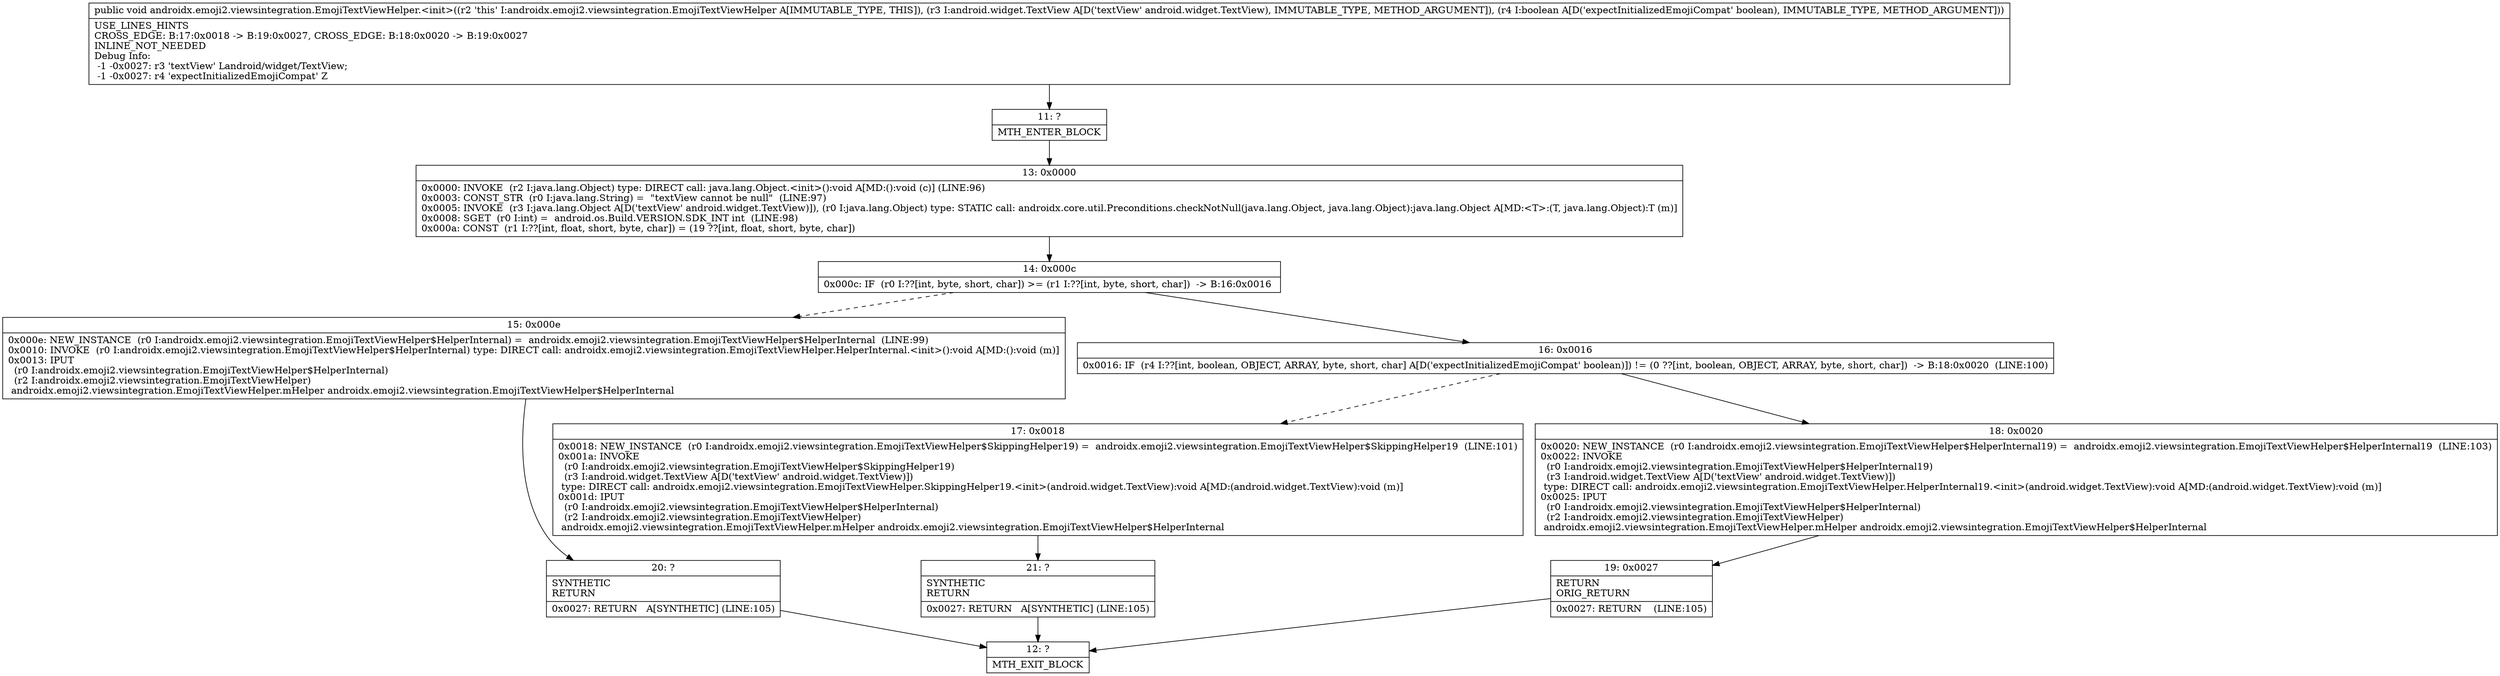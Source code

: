 digraph "CFG forandroidx.emoji2.viewsintegration.EmojiTextViewHelper.\<init\>(Landroid\/widget\/TextView;Z)V" {
Node_11 [shape=record,label="{11\:\ ?|MTH_ENTER_BLOCK\l}"];
Node_13 [shape=record,label="{13\:\ 0x0000|0x0000: INVOKE  (r2 I:java.lang.Object) type: DIRECT call: java.lang.Object.\<init\>():void A[MD:():void (c)] (LINE:96)\l0x0003: CONST_STR  (r0 I:java.lang.String) =  \"textView cannot be null\"  (LINE:97)\l0x0005: INVOKE  (r3 I:java.lang.Object A[D('textView' android.widget.TextView)]), (r0 I:java.lang.Object) type: STATIC call: androidx.core.util.Preconditions.checkNotNull(java.lang.Object, java.lang.Object):java.lang.Object A[MD:\<T\>:(T, java.lang.Object):T (m)]\l0x0008: SGET  (r0 I:int) =  android.os.Build.VERSION.SDK_INT int  (LINE:98)\l0x000a: CONST  (r1 I:??[int, float, short, byte, char]) = (19 ??[int, float, short, byte, char]) \l}"];
Node_14 [shape=record,label="{14\:\ 0x000c|0x000c: IF  (r0 I:??[int, byte, short, char]) \>= (r1 I:??[int, byte, short, char])  \-\> B:16:0x0016 \l}"];
Node_15 [shape=record,label="{15\:\ 0x000e|0x000e: NEW_INSTANCE  (r0 I:androidx.emoji2.viewsintegration.EmojiTextViewHelper$HelperInternal) =  androidx.emoji2.viewsintegration.EmojiTextViewHelper$HelperInternal  (LINE:99)\l0x0010: INVOKE  (r0 I:androidx.emoji2.viewsintegration.EmojiTextViewHelper$HelperInternal) type: DIRECT call: androidx.emoji2.viewsintegration.EmojiTextViewHelper.HelperInternal.\<init\>():void A[MD:():void (m)]\l0x0013: IPUT  \l  (r0 I:androidx.emoji2.viewsintegration.EmojiTextViewHelper$HelperInternal)\l  (r2 I:androidx.emoji2.viewsintegration.EmojiTextViewHelper)\l androidx.emoji2.viewsintegration.EmojiTextViewHelper.mHelper androidx.emoji2.viewsintegration.EmojiTextViewHelper$HelperInternal \l}"];
Node_20 [shape=record,label="{20\:\ ?|SYNTHETIC\lRETURN\l|0x0027: RETURN   A[SYNTHETIC] (LINE:105)\l}"];
Node_12 [shape=record,label="{12\:\ ?|MTH_EXIT_BLOCK\l}"];
Node_16 [shape=record,label="{16\:\ 0x0016|0x0016: IF  (r4 I:??[int, boolean, OBJECT, ARRAY, byte, short, char] A[D('expectInitializedEmojiCompat' boolean)]) != (0 ??[int, boolean, OBJECT, ARRAY, byte, short, char])  \-\> B:18:0x0020  (LINE:100)\l}"];
Node_17 [shape=record,label="{17\:\ 0x0018|0x0018: NEW_INSTANCE  (r0 I:androidx.emoji2.viewsintegration.EmojiTextViewHelper$SkippingHelper19) =  androidx.emoji2.viewsintegration.EmojiTextViewHelper$SkippingHelper19  (LINE:101)\l0x001a: INVOKE  \l  (r0 I:androidx.emoji2.viewsintegration.EmojiTextViewHelper$SkippingHelper19)\l  (r3 I:android.widget.TextView A[D('textView' android.widget.TextView)])\l type: DIRECT call: androidx.emoji2.viewsintegration.EmojiTextViewHelper.SkippingHelper19.\<init\>(android.widget.TextView):void A[MD:(android.widget.TextView):void (m)]\l0x001d: IPUT  \l  (r0 I:androidx.emoji2.viewsintegration.EmojiTextViewHelper$HelperInternal)\l  (r2 I:androidx.emoji2.viewsintegration.EmojiTextViewHelper)\l androidx.emoji2.viewsintegration.EmojiTextViewHelper.mHelper androidx.emoji2.viewsintegration.EmojiTextViewHelper$HelperInternal \l}"];
Node_21 [shape=record,label="{21\:\ ?|SYNTHETIC\lRETURN\l|0x0027: RETURN   A[SYNTHETIC] (LINE:105)\l}"];
Node_18 [shape=record,label="{18\:\ 0x0020|0x0020: NEW_INSTANCE  (r0 I:androidx.emoji2.viewsintegration.EmojiTextViewHelper$HelperInternal19) =  androidx.emoji2.viewsintegration.EmojiTextViewHelper$HelperInternal19  (LINE:103)\l0x0022: INVOKE  \l  (r0 I:androidx.emoji2.viewsintegration.EmojiTextViewHelper$HelperInternal19)\l  (r3 I:android.widget.TextView A[D('textView' android.widget.TextView)])\l type: DIRECT call: androidx.emoji2.viewsintegration.EmojiTextViewHelper.HelperInternal19.\<init\>(android.widget.TextView):void A[MD:(android.widget.TextView):void (m)]\l0x0025: IPUT  \l  (r0 I:androidx.emoji2.viewsintegration.EmojiTextViewHelper$HelperInternal)\l  (r2 I:androidx.emoji2.viewsintegration.EmojiTextViewHelper)\l androidx.emoji2.viewsintegration.EmojiTextViewHelper.mHelper androidx.emoji2.viewsintegration.EmojiTextViewHelper$HelperInternal \l}"];
Node_19 [shape=record,label="{19\:\ 0x0027|RETURN\lORIG_RETURN\l|0x0027: RETURN    (LINE:105)\l}"];
MethodNode[shape=record,label="{public void androidx.emoji2.viewsintegration.EmojiTextViewHelper.\<init\>((r2 'this' I:androidx.emoji2.viewsintegration.EmojiTextViewHelper A[IMMUTABLE_TYPE, THIS]), (r3 I:android.widget.TextView A[D('textView' android.widget.TextView), IMMUTABLE_TYPE, METHOD_ARGUMENT]), (r4 I:boolean A[D('expectInitializedEmojiCompat' boolean), IMMUTABLE_TYPE, METHOD_ARGUMENT]))  | USE_LINES_HINTS\lCROSS_EDGE: B:17:0x0018 \-\> B:19:0x0027, CROSS_EDGE: B:18:0x0020 \-\> B:19:0x0027\lINLINE_NOT_NEEDED\lDebug Info:\l  \-1 \-0x0027: r3 'textView' Landroid\/widget\/TextView;\l  \-1 \-0x0027: r4 'expectInitializedEmojiCompat' Z\l}"];
MethodNode -> Node_11;Node_11 -> Node_13;
Node_13 -> Node_14;
Node_14 -> Node_15[style=dashed];
Node_14 -> Node_16;
Node_15 -> Node_20;
Node_20 -> Node_12;
Node_16 -> Node_17[style=dashed];
Node_16 -> Node_18;
Node_17 -> Node_21;
Node_21 -> Node_12;
Node_18 -> Node_19;
Node_19 -> Node_12;
}

